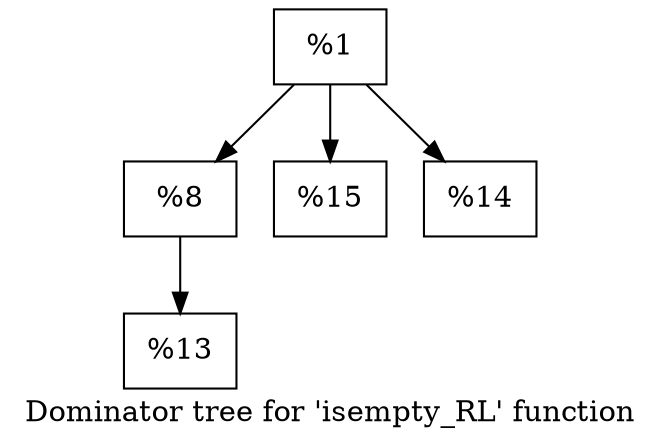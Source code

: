 digraph "Dominator tree for 'isempty_RL' function" {
	label="Dominator tree for 'isempty_RL' function";

	Node0x1fc8310 [shape=record,label="{%1}"];
	Node0x1fc8310 -> Node0x1fbd5a0;
	Node0x1fc8310 -> Node0x1f32b80;
	Node0x1fc8310 -> Node0x2106bc0;
	Node0x1fbd5a0 [shape=record,label="{%8}"];
	Node0x1fbd5a0 -> Node0x21896a0;
	Node0x21896a0 [shape=record,label="{%13}"];
	Node0x1f32b80 [shape=record,label="{%15}"];
	Node0x2106bc0 [shape=record,label="{%14}"];
}
